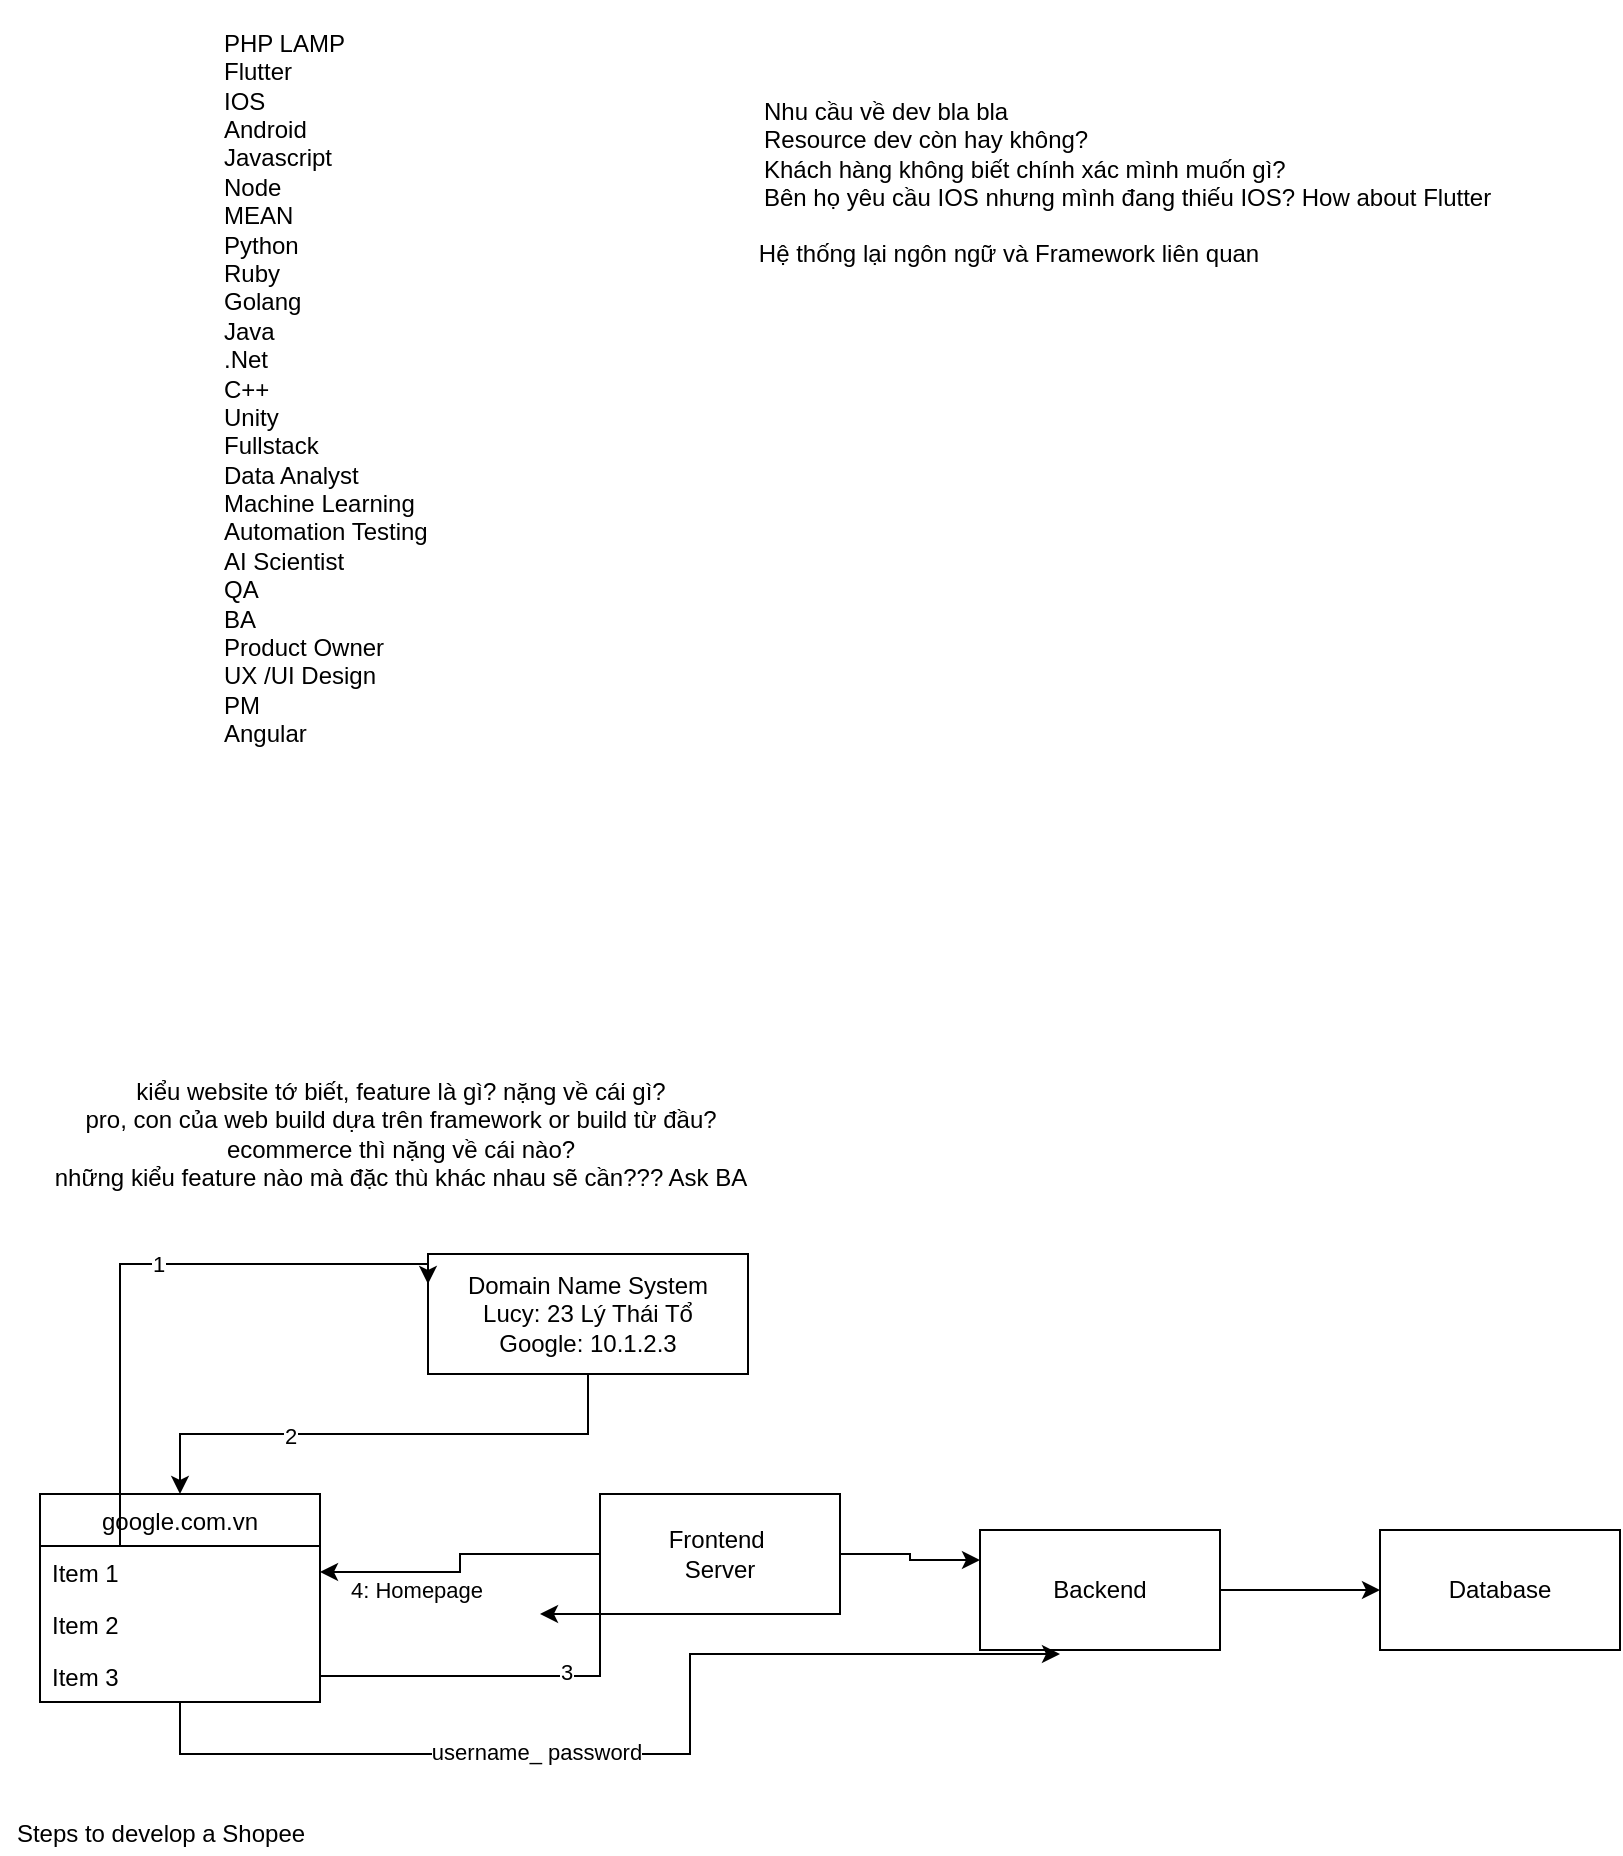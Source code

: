 <mxfile version="14.6.11" type="github">
  <diagram id="7iMw0hYmV0MJd6Qoye5y" name="Page-1">
    <mxGraphModel dx="788" dy="1681" grid="1" gridSize="10" guides="1" tooltips="1" connect="1" arrows="1" fold="1" page="1" pageScale="1" pageWidth="827" pageHeight="1169" math="0" shadow="0">
      <root>
        <mxCell id="0" />
        <mxCell id="1" parent="0" />
        <mxCell id="0C-DFv6Ld-CoctSqXfZt-2" value="google.com.vn" style="swimlane;fontStyle=0;childLayout=stackLayout;horizontal=1;startSize=26;fillColor=none;horizontalStack=0;resizeParent=1;resizeParentMax=0;resizeLast=0;collapsible=1;marginBottom=0;" vertex="1" parent="1">
          <mxGeometry x="60" y="220" width="140" height="104" as="geometry" />
        </mxCell>
        <mxCell id="0C-DFv6Ld-CoctSqXfZt-3" value="Item 1" style="text;strokeColor=none;fillColor=none;align=left;verticalAlign=top;spacingLeft=4;spacingRight=4;overflow=hidden;rotatable=0;points=[[0,0.5],[1,0.5]];portConstraint=eastwest;" vertex="1" parent="0C-DFv6Ld-CoctSqXfZt-2">
          <mxGeometry y="26" width="140" height="26" as="geometry" />
        </mxCell>
        <mxCell id="0C-DFv6Ld-CoctSqXfZt-4" value="Item 2" style="text;strokeColor=none;fillColor=none;align=left;verticalAlign=top;spacingLeft=4;spacingRight=4;overflow=hidden;rotatable=0;points=[[0,0.5],[1,0.5]];portConstraint=eastwest;" vertex="1" parent="0C-DFv6Ld-CoctSqXfZt-2">
          <mxGeometry y="52" width="140" height="26" as="geometry" />
        </mxCell>
        <mxCell id="0C-DFv6Ld-CoctSqXfZt-5" value="Item 3" style="text;strokeColor=none;fillColor=none;align=left;verticalAlign=top;spacingLeft=4;spacingRight=4;overflow=hidden;rotatable=0;points=[[0,0.5],[1,0.5]];portConstraint=eastwest;" vertex="1" parent="0C-DFv6Ld-CoctSqXfZt-2">
          <mxGeometry y="78" width="140" height="26" as="geometry" />
        </mxCell>
        <mxCell id="0C-DFv6Ld-CoctSqXfZt-18" style="edgeStyle=orthogonalEdgeStyle;rounded=0;orthogonalLoop=1;jettySize=auto;html=1;" edge="1" parent="1" source="0C-DFv6Ld-CoctSqXfZt-6" target="0C-DFv6Ld-CoctSqXfZt-3">
          <mxGeometry relative="1" as="geometry" />
        </mxCell>
        <mxCell id="0C-DFv6Ld-CoctSqXfZt-19" value="4: Homepage" style="edgeLabel;html=1;align=center;verticalAlign=middle;resizable=0;points=[];" vertex="1" connectable="0" parent="0C-DFv6Ld-CoctSqXfZt-18">
          <mxGeometry x="0.271" y="-2" relative="1" as="geometry">
            <mxPoint x="-7" y="11" as="offset" />
          </mxGeometry>
        </mxCell>
        <mxCell id="0C-DFv6Ld-CoctSqXfZt-24" style="edgeStyle=orthogonalEdgeStyle;rounded=0;orthogonalLoop=1;jettySize=auto;html=1;entryX=0;entryY=0.25;entryDx=0;entryDy=0;" edge="1" parent="1" source="0C-DFv6Ld-CoctSqXfZt-6" target="0C-DFv6Ld-CoctSqXfZt-7">
          <mxGeometry relative="1" as="geometry" />
        </mxCell>
        <mxCell id="0C-DFv6Ld-CoctSqXfZt-6" value="Frontend&amp;nbsp;&lt;br&gt;&amp;nbsp;Server&amp;nbsp;" style="rounded=0;whiteSpace=wrap;html=1;" vertex="1" parent="1">
          <mxGeometry x="340" y="220" width="120" height="60" as="geometry" />
        </mxCell>
        <mxCell id="0C-DFv6Ld-CoctSqXfZt-23" style="edgeStyle=orthogonalEdgeStyle;rounded=0;orthogonalLoop=1;jettySize=auto;html=1;entryX=0;entryY=0.5;entryDx=0;entryDy=0;" edge="1" parent="1" source="0C-DFv6Ld-CoctSqXfZt-7" target="0C-DFv6Ld-CoctSqXfZt-8">
          <mxGeometry relative="1" as="geometry" />
        </mxCell>
        <mxCell id="0C-DFv6Ld-CoctSqXfZt-7" value="Backend" style="rounded=0;whiteSpace=wrap;html=1;" vertex="1" parent="1">
          <mxGeometry x="530" y="238" width="120" height="60" as="geometry" />
        </mxCell>
        <mxCell id="0C-DFv6Ld-CoctSqXfZt-8" value="Database" style="rounded=0;whiteSpace=wrap;html=1;" vertex="1" parent="1">
          <mxGeometry x="730" y="238" width="120" height="60" as="geometry" />
        </mxCell>
        <mxCell id="0C-DFv6Ld-CoctSqXfZt-9" value="kiểu website tớ biết, feature là gì? nặng về cái gì?&lt;br&gt;pro, con của web build dựa trên framework or build từ đầu?&lt;br&gt;ecommerce thì nặng về cái nào?&lt;br&gt;những kiểu feature nào mà đặc thù khác nhau sẽ cần??? Ask BA" style="text;html=1;align=center;verticalAlign=middle;resizable=0;points=[];autosize=1;strokeColor=none;" vertex="1" parent="1">
          <mxGeometry x="60" y="10" width="360" height="60" as="geometry" />
        </mxCell>
        <mxCell id="0C-DFv6Ld-CoctSqXfZt-10" value="Steps to develop a Shopee" style="text;html=1;align=center;verticalAlign=middle;resizable=0;points=[];autosize=1;strokeColor=none;" vertex="1" parent="1">
          <mxGeometry x="40" y="380" width="160" height="20" as="geometry" />
        </mxCell>
        <mxCell id="0C-DFv6Ld-CoctSqXfZt-14" style="edgeStyle=orthogonalEdgeStyle;rounded=0;orthogonalLoop=1;jettySize=auto;html=1;exitX=0.5;exitY=1;exitDx=0;exitDy=0;" edge="1" parent="1" source="0C-DFv6Ld-CoctSqXfZt-11" target="0C-DFv6Ld-CoctSqXfZt-2">
          <mxGeometry relative="1" as="geometry" />
        </mxCell>
        <mxCell id="0C-DFv6Ld-CoctSqXfZt-15" value="2" style="edgeLabel;html=1;align=center;verticalAlign=middle;resizable=0;points=[];" vertex="1" connectable="0" parent="0C-DFv6Ld-CoctSqXfZt-14">
          <mxGeometry x="0.356" relative="1" as="geometry">
            <mxPoint y="1" as="offset" />
          </mxGeometry>
        </mxCell>
        <mxCell id="0C-DFv6Ld-CoctSqXfZt-11" value="Domain Name System&lt;br&gt;Lucy: 23 Lý Thái Tổ&lt;br&gt;Google: 10.1.2.3" style="rounded=0;whiteSpace=wrap;html=1;" vertex="1" parent="1">
          <mxGeometry x="254" y="100" width="160" height="60" as="geometry" />
        </mxCell>
        <mxCell id="0C-DFv6Ld-CoctSqXfZt-12" style="edgeStyle=orthogonalEdgeStyle;rounded=0;orthogonalLoop=1;jettySize=auto;html=1;entryX=0;entryY=0.25;entryDx=0;entryDy=0;" edge="1" parent="1" source="0C-DFv6Ld-CoctSqXfZt-3" target="0C-DFv6Ld-CoctSqXfZt-11">
          <mxGeometry relative="1" as="geometry">
            <Array as="points">
              <mxPoint x="100" y="105" />
            </Array>
          </mxGeometry>
        </mxCell>
        <mxCell id="0C-DFv6Ld-CoctSqXfZt-13" value="1" style="edgeLabel;html=1;align=center;verticalAlign=middle;resizable=0;points=[];" vertex="1" connectable="0" parent="0C-DFv6Ld-CoctSqXfZt-12">
          <mxGeometry x="0.047" relative="1" as="geometry">
            <mxPoint as="offset" />
          </mxGeometry>
        </mxCell>
        <mxCell id="0C-DFv6Ld-CoctSqXfZt-16" style="edgeStyle=orthogonalEdgeStyle;rounded=0;orthogonalLoop=1;jettySize=auto;html=1;" edge="1" parent="1" source="0C-DFv6Ld-CoctSqXfZt-5">
          <mxGeometry relative="1" as="geometry">
            <mxPoint x="310" y="280" as="targetPoint" />
            <Array as="points">
              <mxPoint x="340" y="311" />
              <mxPoint x="340" y="280" />
            </Array>
          </mxGeometry>
        </mxCell>
        <mxCell id="0C-DFv6Ld-CoctSqXfZt-17" value="3" style="edgeLabel;html=1;align=center;verticalAlign=middle;resizable=0;points=[];" vertex="1" connectable="0" parent="0C-DFv6Ld-CoctSqXfZt-16">
          <mxGeometry x="0.219" y="2" relative="1" as="geometry">
            <mxPoint as="offset" />
          </mxGeometry>
        </mxCell>
        <mxCell id="0C-DFv6Ld-CoctSqXfZt-21" style="edgeStyle=orthogonalEdgeStyle;rounded=0;orthogonalLoop=1;jettySize=auto;html=1;" edge="1" parent="1" source="0C-DFv6Ld-CoctSqXfZt-5">
          <mxGeometry relative="1" as="geometry">
            <mxPoint x="570" y="300" as="targetPoint" />
            <Array as="points">
              <mxPoint x="130" y="350" />
              <mxPoint x="385" y="350" />
              <mxPoint x="385" y="300" />
            </Array>
          </mxGeometry>
        </mxCell>
        <mxCell id="0C-DFv6Ld-CoctSqXfZt-22" value="username_ password" style="edgeLabel;html=1;align=center;verticalAlign=middle;resizable=0;points=[];" vertex="1" connectable="0" parent="0C-DFv6Ld-CoctSqXfZt-21">
          <mxGeometry x="-0.21" y="1" relative="1" as="geometry">
            <mxPoint as="offset" />
          </mxGeometry>
        </mxCell>
        <mxCell id="0C-DFv6Ld-CoctSqXfZt-25" value="&lt;br&gt;PHP LAMP&lt;br&gt;Flutter&lt;br&gt;IOS&lt;br&gt;Android&lt;br&gt;Javascript&lt;br&gt;Node&lt;br&gt;MEAN&lt;br&gt;Python&lt;br&gt;Ruby&lt;br&gt;Golang&lt;br&gt;Java&lt;br&gt;.Net&lt;br&gt;C++&lt;br&gt;Unity&lt;br&gt;Fullstack&lt;br&gt;Data Analyst&lt;br&gt;Machine Learning&lt;br&gt;Automation Testing&amp;nbsp;&lt;br&gt;AI Scientist&lt;br&gt;QA&lt;br&gt;BA&lt;br&gt;Product Owner&lt;br&gt;UX /UI Design&lt;br&gt;PM&amp;nbsp;&lt;br&gt;Angular" style="text;html=1;align=left;verticalAlign=middle;resizable=0;points=[];autosize=1;strokeColor=none;" vertex="1" parent="1">
          <mxGeometry x="150" y="-525" width="120" height="370" as="geometry" />
        </mxCell>
        <mxCell id="0C-DFv6Ld-CoctSqXfZt-26" value="Nhu cầu về dev bla bla&lt;br&gt;Resource dev còn hay không?&lt;br&gt;&lt;div&gt;&lt;span&gt;Khách hàng không biết chính xác mình muốn gì?&lt;br&gt;Bên họ yêu cầu IOS nhưng mình đang thiếu IOS? How about Flutter&lt;/span&gt;&lt;/div&gt;" style="text;html=1;align=left;verticalAlign=middle;resizable=0;points=[];autosize=1;strokeColor=none;" vertex="1" parent="1">
          <mxGeometry x="420" y="-480" width="380" height="60" as="geometry" />
        </mxCell>
        <mxCell id="0C-DFv6Ld-CoctSqXfZt-27" value="&lt;div style=&quot;text-align: left&quot;&gt;&lt;span&gt;Hệ thống lại ngôn ngữ và Framework liên quan&lt;/span&gt;&lt;/div&gt;" style="text;html=1;align=center;verticalAlign=middle;resizable=0;points=[];autosize=1;strokeColor=none;" vertex="1" parent="1">
          <mxGeometry x="409" y="-410" width="270" height="20" as="geometry" />
        </mxCell>
      </root>
    </mxGraphModel>
  </diagram>
</mxfile>
